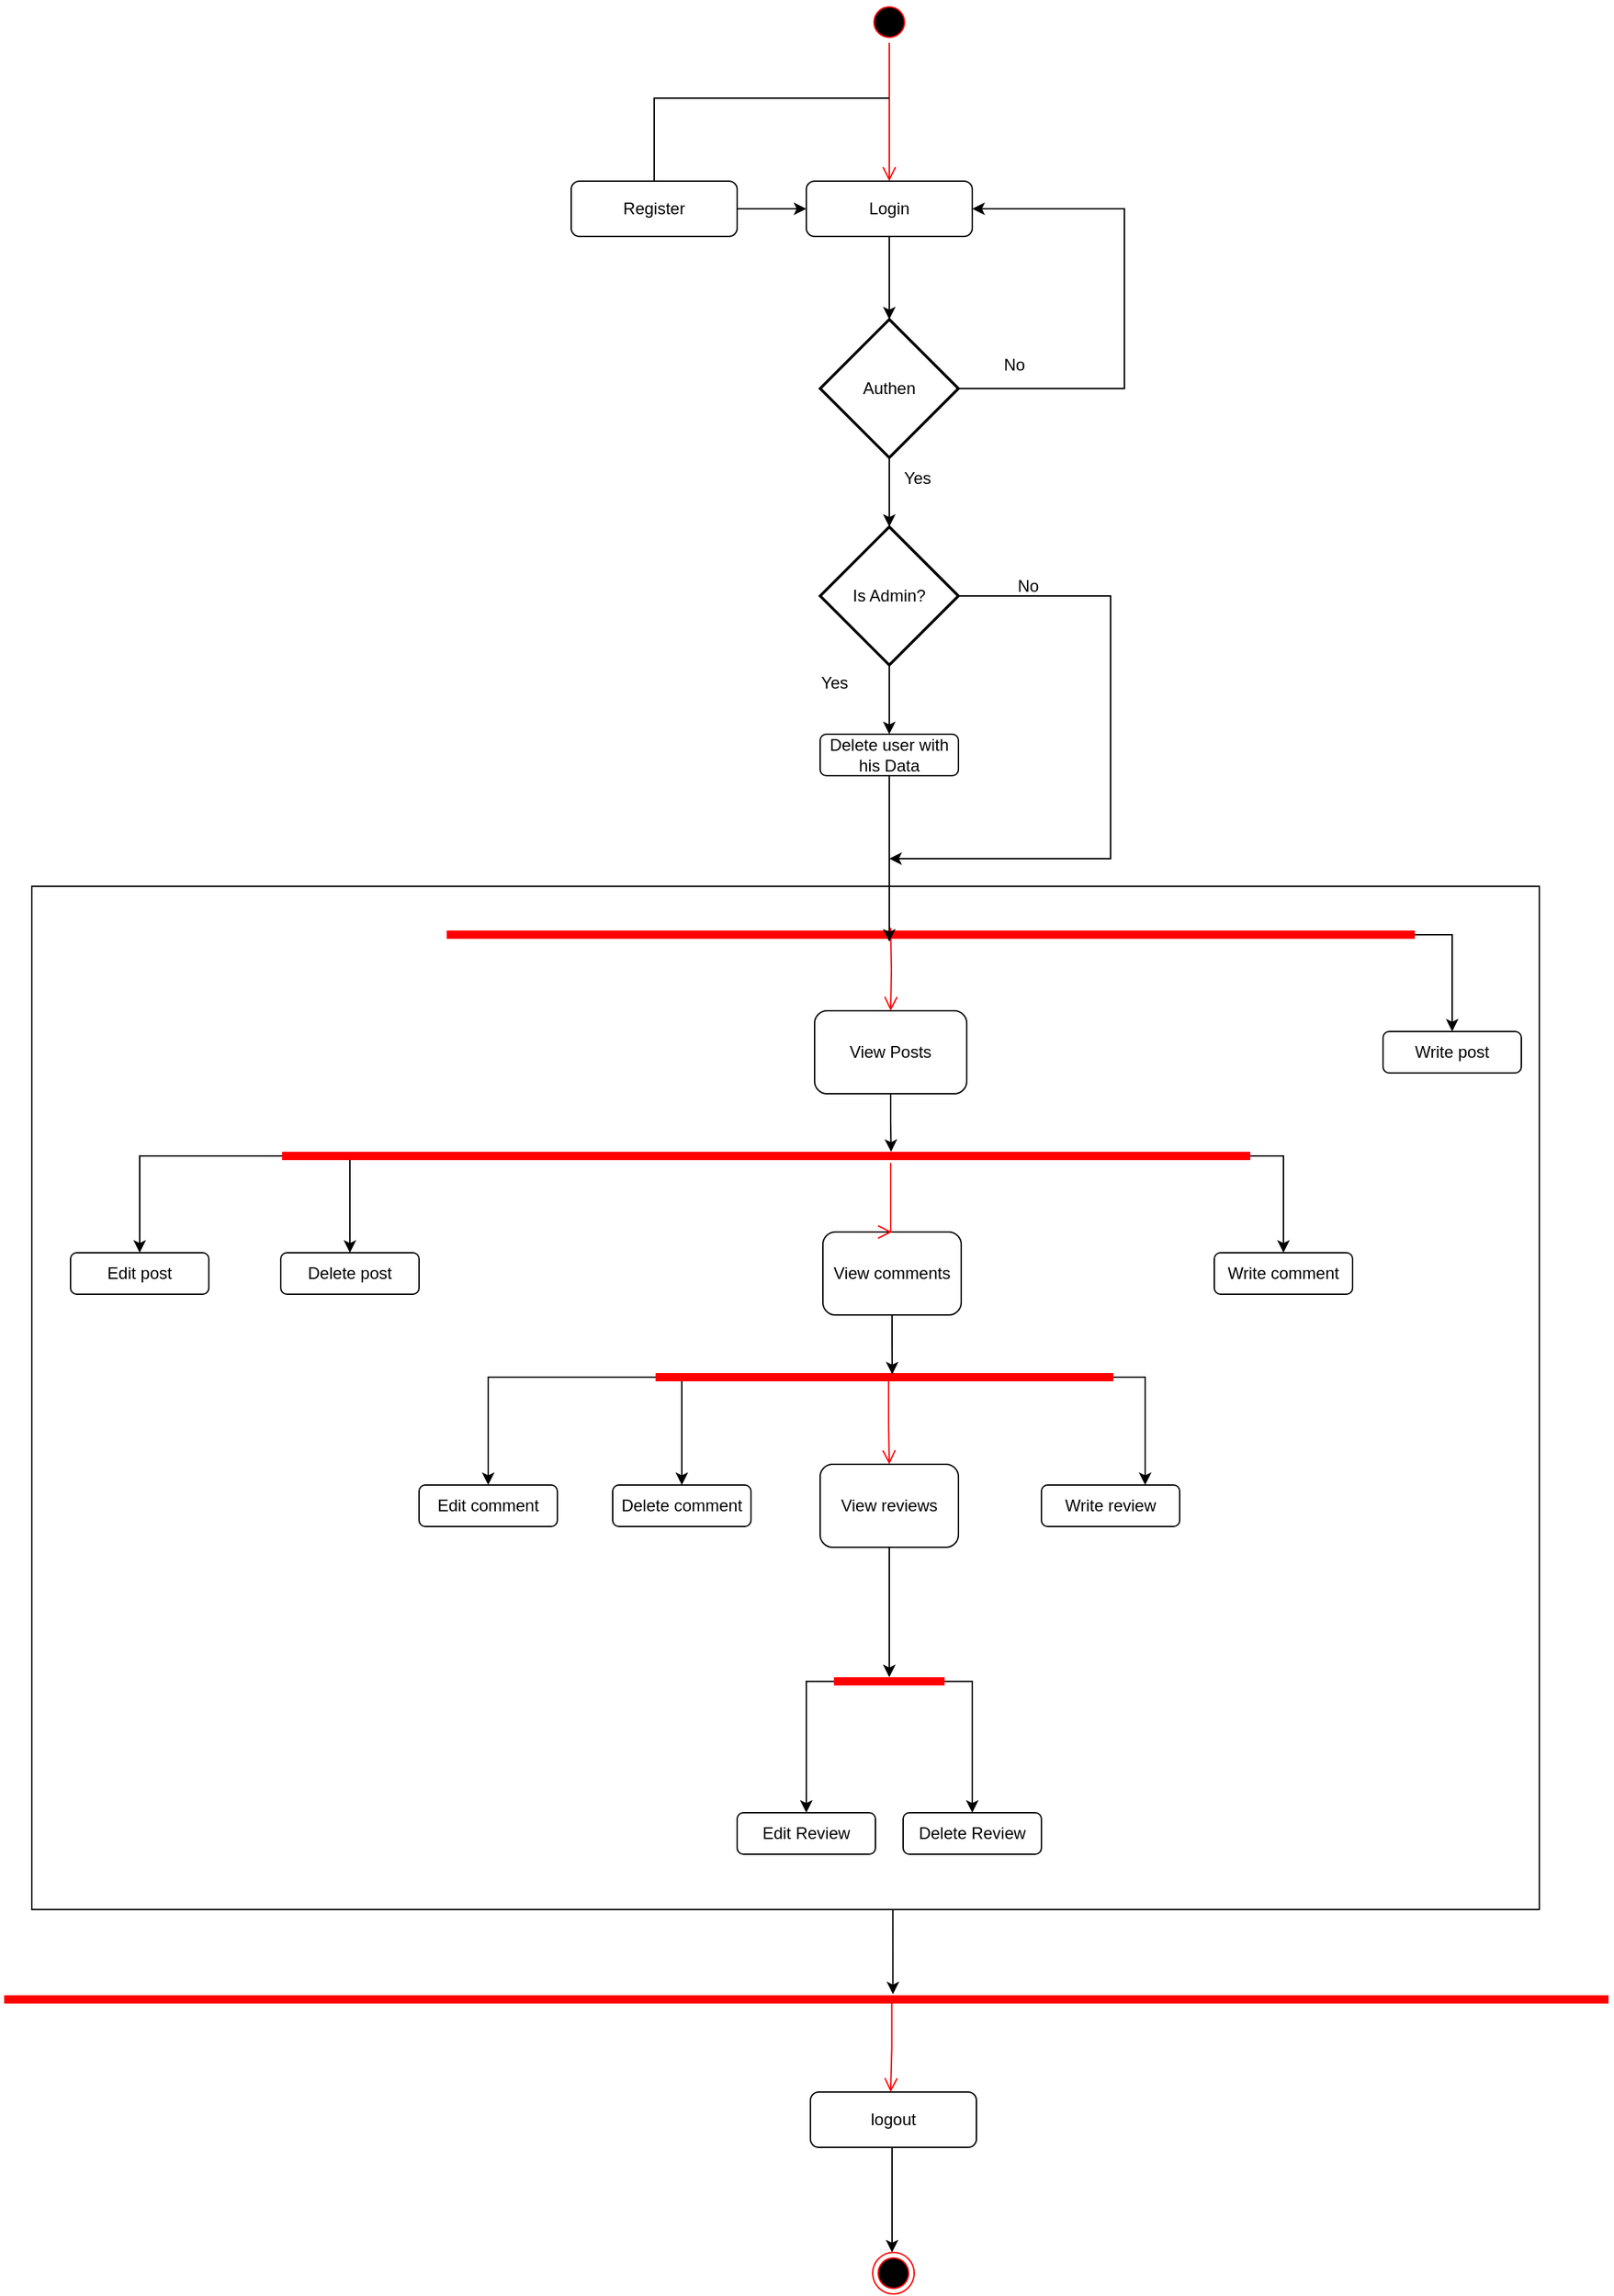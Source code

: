 <mxfile version="22.0.4" type="github">
  <diagram name="Page-1" id="Pcqsmlme5_Lro8zMYVsA">
    <mxGraphModel dx="3364" dy="1366" grid="1" gridSize="10" guides="1" tooltips="1" connect="1" arrows="1" fold="1" page="1" pageScale="1" pageWidth="850" pageHeight="1100" math="0" shadow="0">
      <root>
        <mxCell id="0" />
        <mxCell id="1" parent="0" />
        <mxCell id="FqG49EghefAGWDnfyC0o-43" value="" style="rounded=0;whiteSpace=wrap;html=1;" vertex="1" parent="1">
          <mxGeometry x="-180" y="1090" width="1090" height="740" as="geometry" />
        </mxCell>
        <mxCell id="-4lkkh-zpTQXG72Wgfdq-1" value="" style="ellipse;html=1;shape=startState;fillColor=#000000;strokeColor=#ff0000;" parent="1" vertex="1">
          <mxGeometry x="425" y="450" width="30" height="30" as="geometry" />
        </mxCell>
        <mxCell id="-4lkkh-zpTQXG72Wgfdq-2" value="" style="edgeStyle=orthogonalEdgeStyle;html=1;verticalAlign=bottom;endArrow=open;endSize=8;strokeColor=#ff0000;rounded=0;entryX=0.5;entryY=0;entryDx=0;entryDy=0;" parent="1" source="-4lkkh-zpTQXG72Wgfdq-1" target="-4lkkh-zpTQXG72Wgfdq-3" edge="1">
          <mxGeometry relative="1" as="geometry">
            <mxPoint x="440" y="560" as="targetPoint" />
          </mxGeometry>
        </mxCell>
        <mxCell id="-4lkkh-zpTQXG72Wgfdq-3" value="Login" style="rounded=1;whiteSpace=wrap;html=1;" parent="1" vertex="1">
          <mxGeometry x="380" y="580" width="120" height="40" as="geometry" />
        </mxCell>
        <mxCell id="-4lkkh-zpTQXG72Wgfdq-9" style="edgeStyle=orthogonalEdgeStyle;rounded=0;orthogonalLoop=1;jettySize=auto;html=1;entryX=0;entryY=0.5;entryDx=0;entryDy=0;" parent="1" source="-4lkkh-zpTQXG72Wgfdq-4" target="-4lkkh-zpTQXG72Wgfdq-3" edge="1">
          <mxGeometry relative="1" as="geometry" />
        </mxCell>
        <mxCell id="-4lkkh-zpTQXG72Wgfdq-4" value="Register" style="rounded=1;whiteSpace=wrap;html=1;" parent="1" vertex="1">
          <mxGeometry x="210" y="580" width="120" height="40" as="geometry" />
        </mxCell>
        <mxCell id="-4lkkh-zpTQXG72Wgfdq-8" style="edgeStyle=orthogonalEdgeStyle;rounded=0;orthogonalLoop=1;jettySize=auto;html=1;exitX=1;exitY=0.5;exitDx=0;exitDy=0;exitPerimeter=0;entryX=1;entryY=0.5;entryDx=0;entryDy=0;" parent="1" source="-4lkkh-zpTQXG72Wgfdq-5" target="-4lkkh-zpTQXG72Wgfdq-3" edge="1">
          <mxGeometry relative="1" as="geometry">
            <mxPoint x="640" y="600" as="targetPoint" />
            <Array as="points">
              <mxPoint x="610" y="730" />
              <mxPoint x="610" y="600" />
            </Array>
          </mxGeometry>
        </mxCell>
        <mxCell id="-4lkkh-zpTQXG72Wgfdq-5" value="Authen" style="strokeWidth=2;html=1;shape=mxgraph.flowchart.decision;whiteSpace=wrap;" parent="1" vertex="1">
          <mxGeometry x="390" y="680" width="100" height="100" as="geometry" />
        </mxCell>
        <mxCell id="-4lkkh-zpTQXG72Wgfdq-6" value="" style="endArrow=none;html=1;rounded=0;exitX=0.5;exitY=0;exitDx=0;exitDy=0;" parent="1" source="-4lkkh-zpTQXG72Wgfdq-4" edge="1">
          <mxGeometry width="50" height="50" relative="1" as="geometry">
            <mxPoint x="400" y="680" as="sourcePoint" />
            <mxPoint x="440" y="520" as="targetPoint" />
            <Array as="points">
              <mxPoint x="270" y="520" />
            </Array>
          </mxGeometry>
        </mxCell>
        <mxCell id="-4lkkh-zpTQXG72Wgfdq-7" style="edgeStyle=orthogonalEdgeStyle;rounded=0;orthogonalLoop=1;jettySize=auto;html=1;entryX=0.5;entryY=0;entryDx=0;entryDy=0;entryPerimeter=0;" parent="1" source="-4lkkh-zpTQXG72Wgfdq-3" target="-4lkkh-zpTQXG72Wgfdq-5" edge="1">
          <mxGeometry relative="1" as="geometry" />
        </mxCell>
        <mxCell id="-4lkkh-zpTQXG72Wgfdq-26" value="View Posts" style="rounded=1;whiteSpace=wrap;html=1;" parent="1" vertex="1">
          <mxGeometry x="386" y="1180" width="110" height="60" as="geometry" />
        </mxCell>
        <mxCell id="-4lkkh-zpTQXG72Wgfdq-27" value="View comments" style="rounded=1;whiteSpace=wrap;html=1;" parent="1" vertex="1">
          <mxGeometry x="392" y="1340" width="100" height="60" as="geometry" />
        </mxCell>
        <mxCell id="-4lkkh-zpTQXG72Wgfdq-31" value="Edit post" style="rounded=1;whiteSpace=wrap;html=1;" parent="1" vertex="1">
          <mxGeometry x="-152" y="1355" width="100" height="30" as="geometry" />
        </mxCell>
        <mxCell id="-4lkkh-zpTQXG72Wgfdq-32" value="Delete post" style="rounded=1;whiteSpace=wrap;html=1;" parent="1" vertex="1">
          <mxGeometry y="1355" width="100" height="30" as="geometry" />
        </mxCell>
        <mxCell id="-4lkkh-zpTQXG72Wgfdq-35" value="Edit comment" style="rounded=1;whiteSpace=wrap;html=1;" parent="1" vertex="1">
          <mxGeometry x="100" y="1523" width="100" height="30" as="geometry" />
        </mxCell>
        <mxCell id="-4lkkh-zpTQXG72Wgfdq-36" value="Delete comment" style="rounded=1;whiteSpace=wrap;html=1;" parent="1" vertex="1">
          <mxGeometry x="240" y="1523" width="100" height="30" as="geometry" />
        </mxCell>
        <mxCell id="FqG49EghefAGWDnfyC0o-29" style="edgeStyle=orthogonalEdgeStyle;rounded=0;orthogonalLoop=1;jettySize=auto;html=1;exitX=1;exitY=0.5;exitDx=0;exitDy=0;exitPerimeter=0;entryX=0.5;entryY=0;entryDx=0;entryDy=0;" edge="1" parent="1" source="-4lkkh-zpTQXG72Wgfdq-53" target="FqG49EghefAGWDnfyC0o-28">
          <mxGeometry relative="1" as="geometry" />
        </mxCell>
        <mxCell id="-4lkkh-zpTQXG72Wgfdq-53" value="" style="shape=line;html=1;strokeWidth=6;strokeColor=#ff0000;" parent="1" vertex="1">
          <mxGeometry x="120" y="1120" width="700" height="10" as="geometry" />
        </mxCell>
        <mxCell id="-4lkkh-zpTQXG72Wgfdq-54" value="" style="edgeStyle=orthogonalEdgeStyle;html=1;verticalAlign=bottom;endArrow=open;endSize=8;strokeColor=#ff0000;rounded=0;entryX=0.5;entryY=0;entryDx=0;entryDy=0;" parent="1" target="-4lkkh-zpTQXG72Wgfdq-26" edge="1">
          <mxGeometry relative="1" as="geometry">
            <mxPoint x="441" y="1180" as="targetPoint" />
            <Array as="points" />
            <mxPoint x="441" y="1120" as="sourcePoint" />
          </mxGeometry>
        </mxCell>
        <mxCell id="-4lkkh-zpTQXG72Wgfdq-58" value="View reviews" style="rounded=1;whiteSpace=wrap;html=1;" parent="1" vertex="1">
          <mxGeometry x="390" y="1508" width="100" height="60" as="geometry" />
        </mxCell>
        <mxCell id="-4lkkh-zpTQXG72Wgfdq-86" value="Write comment" style="rounded=1;whiteSpace=wrap;html=1;" parent="1" vertex="1">
          <mxGeometry x="675" y="1355" width="100" height="30" as="geometry" />
        </mxCell>
        <mxCell id="-4lkkh-zpTQXG72Wgfdq-87" value="Edit Review" style="rounded=1;whiteSpace=wrap;html=1;" parent="1" vertex="1">
          <mxGeometry x="330" y="1760" width="100" height="30" as="geometry" />
        </mxCell>
        <mxCell id="-4lkkh-zpTQXG72Wgfdq-88" value="Delete Review" style="rounded=1;whiteSpace=wrap;html=1;" parent="1" vertex="1">
          <mxGeometry x="450" y="1760" width="100" height="30" as="geometry" />
        </mxCell>
        <mxCell id="-4lkkh-zpTQXG72Wgfdq-92" value="Write review" style="rounded=1;whiteSpace=wrap;html=1;" parent="1" vertex="1">
          <mxGeometry x="550" y="1523" width="100" height="30" as="geometry" />
        </mxCell>
        <mxCell id="-4lkkh-zpTQXG72Wgfdq-102" style="edgeStyle=orthogonalEdgeStyle;rounded=0;orthogonalLoop=1;jettySize=auto;html=1;exitX=0.25;exitY=0.5;exitDx=0;exitDy=0;exitPerimeter=0;entryX=0.5;entryY=0;entryDx=0;entryDy=0;" parent="1" source="-4lkkh-zpTQXG72Wgfdq-97" target="-4lkkh-zpTQXG72Wgfdq-32" edge="1">
          <mxGeometry relative="1" as="geometry">
            <Array as="points">
              <mxPoint x="50" y="1285" />
            </Array>
          </mxGeometry>
        </mxCell>
        <mxCell id="-4lkkh-zpTQXG72Wgfdq-103" style="edgeStyle=orthogonalEdgeStyle;rounded=0;orthogonalLoop=1;jettySize=auto;html=1;exitX=0;exitY=0.5;exitDx=0;exitDy=0;exitPerimeter=0;entryX=0.5;entryY=0;entryDx=0;entryDy=0;" parent="1" source="-4lkkh-zpTQXG72Wgfdq-97" target="-4lkkh-zpTQXG72Wgfdq-31" edge="1">
          <mxGeometry relative="1" as="geometry" />
        </mxCell>
        <mxCell id="-4lkkh-zpTQXG72Wgfdq-104" style="edgeStyle=orthogonalEdgeStyle;rounded=0;orthogonalLoop=1;jettySize=auto;html=1;exitX=1;exitY=0.5;exitDx=0;exitDy=0;exitPerimeter=0;entryX=0.5;entryY=0;entryDx=0;entryDy=0;" parent="1" source="-4lkkh-zpTQXG72Wgfdq-97" target="-4lkkh-zpTQXG72Wgfdq-86" edge="1">
          <mxGeometry relative="1" as="geometry" />
        </mxCell>
        <mxCell id="-4lkkh-zpTQXG72Wgfdq-97" value="" style="shape=line;html=1;strokeWidth=6;strokeColor=#ff0000;" parent="1" vertex="1">
          <mxGeometry x="1" y="1280" width="700" height="10" as="geometry" />
        </mxCell>
        <mxCell id="-4lkkh-zpTQXG72Wgfdq-98" value="" style="edgeStyle=orthogonalEdgeStyle;html=1;verticalAlign=bottom;endArrow=open;endSize=8;strokeColor=#ff0000;rounded=0;entryX=0.5;entryY=0;entryDx=0;entryDy=0;" parent="1" source="-4lkkh-zpTQXG72Wgfdq-97" target="-4lkkh-zpTQXG72Wgfdq-27" edge="1">
          <mxGeometry relative="1" as="geometry">
            <mxPoint x="441" y="1435" as="targetPoint" />
            <Array as="points">
              <mxPoint x="441" y="1315" />
              <mxPoint x="441" y="1315" />
            </Array>
          </mxGeometry>
        </mxCell>
        <mxCell id="-4lkkh-zpTQXG72Wgfdq-105" style="edgeStyle=orthogonalEdgeStyle;rounded=0;orthogonalLoop=1;jettySize=auto;html=1;exitX=0.25;exitY=0.5;exitDx=0;exitDy=0;exitPerimeter=0;" parent="1" source="-4lkkh-zpTQXG72Wgfdq-100" target="-4lkkh-zpTQXG72Wgfdq-36" edge="1">
          <mxGeometry relative="1" as="geometry">
            <Array as="points">
              <mxPoint x="290" y="1445" />
            </Array>
          </mxGeometry>
        </mxCell>
        <mxCell id="-4lkkh-zpTQXG72Wgfdq-106" style="edgeStyle=orthogonalEdgeStyle;rounded=0;orthogonalLoop=1;jettySize=auto;html=1;exitX=0;exitY=0.5;exitDx=0;exitDy=0;exitPerimeter=0;entryX=0.5;entryY=0;entryDx=0;entryDy=0;" parent="1" source="-4lkkh-zpTQXG72Wgfdq-100" target="-4lkkh-zpTQXG72Wgfdq-35" edge="1">
          <mxGeometry relative="1" as="geometry" />
        </mxCell>
        <mxCell id="FqG49EghefAGWDnfyC0o-24" style="edgeStyle=orthogonalEdgeStyle;rounded=0;orthogonalLoop=1;jettySize=auto;html=1;exitX=1;exitY=0.5;exitDx=0;exitDy=0;exitPerimeter=0;entryX=0.75;entryY=0;entryDx=0;entryDy=0;" edge="1" parent="1" source="-4lkkh-zpTQXG72Wgfdq-100" target="-4lkkh-zpTQXG72Wgfdq-92">
          <mxGeometry relative="1" as="geometry" />
        </mxCell>
        <mxCell id="-4lkkh-zpTQXG72Wgfdq-100" value="" style="shape=line;html=1;strokeWidth=6;strokeColor=#ff0000;" parent="1" vertex="1">
          <mxGeometry x="271" y="1440" width="331" height="10" as="geometry" />
        </mxCell>
        <mxCell id="-4lkkh-zpTQXG72Wgfdq-110" style="edgeStyle=orthogonalEdgeStyle;rounded=0;orthogonalLoop=1;jettySize=auto;html=1;exitX=1;exitY=0.5;exitDx=0;exitDy=0;exitPerimeter=0;" parent="1" source="-4lkkh-zpTQXG72Wgfdq-108" target="-4lkkh-zpTQXG72Wgfdq-88" edge="1">
          <mxGeometry relative="1" as="geometry" />
        </mxCell>
        <mxCell id="-4lkkh-zpTQXG72Wgfdq-111" style="edgeStyle=orthogonalEdgeStyle;rounded=0;orthogonalLoop=1;jettySize=auto;html=1;exitX=0;exitY=0.5;exitDx=0;exitDy=0;exitPerimeter=0;entryX=0.5;entryY=0;entryDx=0;entryDy=0;" parent="1" source="-4lkkh-zpTQXG72Wgfdq-108" target="-4lkkh-zpTQXG72Wgfdq-87" edge="1">
          <mxGeometry relative="1" as="geometry" />
        </mxCell>
        <mxCell id="-4lkkh-zpTQXG72Wgfdq-108" value="" style="shape=line;html=1;strokeWidth=6;strokeColor=#ff0000;" parent="1" vertex="1">
          <mxGeometry x="400" y="1660" width="80" height="10" as="geometry" />
        </mxCell>
        <mxCell id="-4lkkh-zpTQXG72Wgfdq-115" style="edgeStyle=orthogonalEdgeStyle;rounded=0;orthogonalLoop=1;jettySize=auto;html=1;exitX=0.5;exitY=1;exitDx=0;exitDy=0;entryX=0.5;entryY=0.2;entryDx=0;entryDy=0;entryPerimeter=0;" parent="1" source="-4lkkh-zpTQXG72Wgfdq-58" target="-4lkkh-zpTQXG72Wgfdq-108" edge="1">
          <mxGeometry relative="1" as="geometry" />
        </mxCell>
        <mxCell id="-4lkkh-zpTQXG72Wgfdq-140" style="edgeStyle=orthogonalEdgeStyle;rounded=0;orthogonalLoop=1;jettySize=auto;html=1;exitX=0.5;exitY=1;exitDx=0;exitDy=0;entryX=0.5;entryY=0;entryDx=0;entryDy=0;" parent="1" edge="1">
          <mxGeometry relative="1" as="geometry">
            <mxPoint x="442" y="2002" as="sourcePoint" />
            <mxPoint x="442" y="2078" as="targetPoint" />
          </mxGeometry>
        </mxCell>
        <mxCell id="-4lkkh-zpTQXG72Wgfdq-137" value="logout" style="rounded=1;whiteSpace=wrap;html=1;" parent="1" vertex="1">
          <mxGeometry x="383" y="1962" width="120" height="40" as="geometry" />
        </mxCell>
        <mxCell id="-4lkkh-zpTQXG72Wgfdq-139" value="" style="ellipse;html=1;shape=endState;fillColor=#000000;strokeColor=#ff0000;" parent="1" vertex="1">
          <mxGeometry x="428" y="2078" width="30" height="30" as="geometry" />
        </mxCell>
        <mxCell id="FqG49EghefAGWDnfyC0o-2" style="edgeStyle=orthogonalEdgeStyle;rounded=0;orthogonalLoop=1;jettySize=auto;html=1;exitX=0.5;exitY=1;exitDx=0;exitDy=0;exitPerimeter=0;entryX=0.5;entryY=0;entryDx=0;entryDy=0;" edge="1" parent="1" source="FqG49EghefAGWDnfyC0o-3" target="FqG49EghefAGWDnfyC0o-4">
          <mxGeometry relative="1" as="geometry" />
        </mxCell>
        <mxCell id="FqG49EghefAGWDnfyC0o-3" value="Is Admin?" style="strokeWidth=2;html=1;shape=mxgraph.flowchart.decision;whiteSpace=wrap;" vertex="1" parent="1">
          <mxGeometry x="390" y="830" width="100" height="100" as="geometry" />
        </mxCell>
        <mxCell id="FqG49EghefAGWDnfyC0o-12" style="edgeStyle=orthogonalEdgeStyle;rounded=0;orthogonalLoop=1;jettySize=auto;html=1;exitX=0.5;exitY=1;exitDx=0;exitDy=0;" edge="1" parent="1" source="FqG49EghefAGWDnfyC0o-4">
          <mxGeometry relative="1" as="geometry">
            <mxPoint x="440" y="1130" as="targetPoint" />
          </mxGeometry>
        </mxCell>
        <mxCell id="FqG49EghefAGWDnfyC0o-4" value="Delete user with his Data" style="rounded=1;whiteSpace=wrap;html=1;" vertex="1" parent="1">
          <mxGeometry x="390" y="980" width="100" height="30" as="geometry" />
        </mxCell>
        <mxCell id="FqG49EghefAGWDnfyC0o-14" value="" style="endArrow=classic;html=1;rounded=0;exitX=1;exitY=0.5;exitDx=0;exitDy=0;exitPerimeter=0;" edge="1" parent="1" source="FqG49EghefAGWDnfyC0o-3">
          <mxGeometry width="50" height="50" relative="1" as="geometry">
            <mxPoint x="520" y="1100" as="sourcePoint" />
            <mxPoint x="440" y="1070" as="targetPoint" />
            <Array as="points">
              <mxPoint x="600" y="880" />
              <mxPoint x="600" y="1070" />
            </Array>
          </mxGeometry>
        </mxCell>
        <mxCell id="FqG49EghefAGWDnfyC0o-15" style="edgeStyle=orthogonalEdgeStyle;rounded=0;orthogonalLoop=1;jettySize=auto;html=1;exitX=0.5;exitY=1;exitDx=0;exitDy=0;exitPerimeter=0;entryX=0.5;entryY=0;entryDx=0;entryDy=0;entryPerimeter=0;" edge="1" parent="1" source="-4lkkh-zpTQXG72Wgfdq-5" target="FqG49EghefAGWDnfyC0o-3">
          <mxGeometry relative="1" as="geometry" />
        </mxCell>
        <mxCell id="FqG49EghefAGWDnfyC0o-16" value="Yes" style="text;html=1;align=center;verticalAlign=middle;resizable=0;points=[];autosize=1;strokeColor=none;fillColor=none;" vertex="1" parent="1">
          <mxGeometry x="380" y="928" width="40" height="30" as="geometry" />
        </mxCell>
        <mxCell id="FqG49EghefAGWDnfyC0o-17" value="No" style="text;html=1;align=center;verticalAlign=middle;resizable=0;points=[];autosize=1;strokeColor=none;fillColor=none;" vertex="1" parent="1">
          <mxGeometry x="520" y="858" width="40" height="30" as="geometry" />
        </mxCell>
        <mxCell id="FqG49EghefAGWDnfyC0o-18" value="No" style="text;html=1;align=center;verticalAlign=middle;resizable=0;points=[];autosize=1;strokeColor=none;fillColor=none;" vertex="1" parent="1">
          <mxGeometry x="510" y="698" width="40" height="30" as="geometry" />
        </mxCell>
        <mxCell id="FqG49EghefAGWDnfyC0o-19" value="Yes" style="text;html=1;align=center;verticalAlign=middle;resizable=0;points=[];autosize=1;strokeColor=none;fillColor=none;" vertex="1" parent="1">
          <mxGeometry x="440" y="780" width="40" height="30" as="geometry" />
        </mxCell>
        <mxCell id="FqG49EghefAGWDnfyC0o-20" value="" style="shape=line;html=1;strokeWidth=6;strokeColor=#ff0000;" vertex="1" parent="1">
          <mxGeometry x="-200" y="1890" width="1160" height="10" as="geometry" />
        </mxCell>
        <mxCell id="FqG49EghefAGWDnfyC0o-21" value="" style="edgeStyle=orthogonalEdgeStyle;html=1;verticalAlign=bottom;endArrow=open;endSize=8;strokeColor=#ff0000;rounded=0;entryX=0.5;entryY=0;entryDx=0;entryDy=0;exitX=0.555;exitY=0.6;exitDx=0;exitDy=0;exitPerimeter=0;" edge="1" parent="1">
          <mxGeometry relative="1" as="geometry">
            <mxPoint x="441" y="1962" as="targetPoint" />
            <mxPoint x="441.8" y="1896" as="sourcePoint" />
            <Array as="points">
              <mxPoint x="442" y="1930" />
            </Array>
          </mxGeometry>
        </mxCell>
        <mxCell id="FqG49EghefAGWDnfyC0o-22" value="" style="edgeStyle=orthogonalEdgeStyle;html=1;verticalAlign=bottom;endArrow=open;endSize=8;strokeColor=#ff0000;rounded=0;exitX=0.509;exitY=0.7;exitDx=0;exitDy=0;exitPerimeter=0;" edge="1" parent="1" source="-4lkkh-zpTQXG72Wgfdq-100" target="-4lkkh-zpTQXG72Wgfdq-58">
          <mxGeometry relative="1" as="geometry">
            <mxPoint x="439.6" y="1510" as="targetPoint" />
            <Array as="points" />
            <mxPoint x="439.6" y="1460" as="sourcePoint" />
          </mxGeometry>
        </mxCell>
        <mxCell id="FqG49EghefAGWDnfyC0o-25" style="edgeStyle=orthogonalEdgeStyle;rounded=0;orthogonalLoop=1;jettySize=auto;html=1;exitX=0.5;exitY=1;exitDx=0;exitDy=0;entryX=0.517;entryY=0.3;entryDx=0;entryDy=0;entryPerimeter=0;" edge="1" parent="1" source="-4lkkh-zpTQXG72Wgfdq-27" target="-4lkkh-zpTQXG72Wgfdq-100">
          <mxGeometry relative="1" as="geometry" />
        </mxCell>
        <mxCell id="FqG49EghefAGWDnfyC0o-28" value="Write post" style="rounded=1;whiteSpace=wrap;html=1;" vertex="1" parent="1">
          <mxGeometry x="797" y="1195" width="100" height="30" as="geometry" />
        </mxCell>
        <mxCell id="FqG49EghefAGWDnfyC0o-42" style="edgeStyle=orthogonalEdgeStyle;rounded=0;orthogonalLoop=1;jettySize=auto;html=1;exitX=0.5;exitY=1;exitDx=0;exitDy=0;entryX=0.629;entryY=0.2;entryDx=0;entryDy=0;entryPerimeter=0;" edge="1" parent="1" source="-4lkkh-zpTQXG72Wgfdq-26" target="-4lkkh-zpTQXG72Wgfdq-97">
          <mxGeometry relative="1" as="geometry" />
        </mxCell>
        <mxCell id="FqG49EghefAGWDnfyC0o-44" style="edgeStyle=orthogonalEdgeStyle;rounded=0;orthogonalLoop=1;jettySize=auto;html=1;exitX=0.5;exitY=1;exitDx=0;exitDy=0;entryX=0.554;entryY=0.129;entryDx=0;entryDy=0;entryPerimeter=0;" edge="1" parent="1" source="FqG49EghefAGWDnfyC0o-43" target="FqG49EghefAGWDnfyC0o-20">
          <mxGeometry relative="1" as="geometry">
            <Array as="points">
              <mxPoint x="443" y="1830" />
            </Array>
          </mxGeometry>
        </mxCell>
      </root>
    </mxGraphModel>
  </diagram>
</mxfile>
